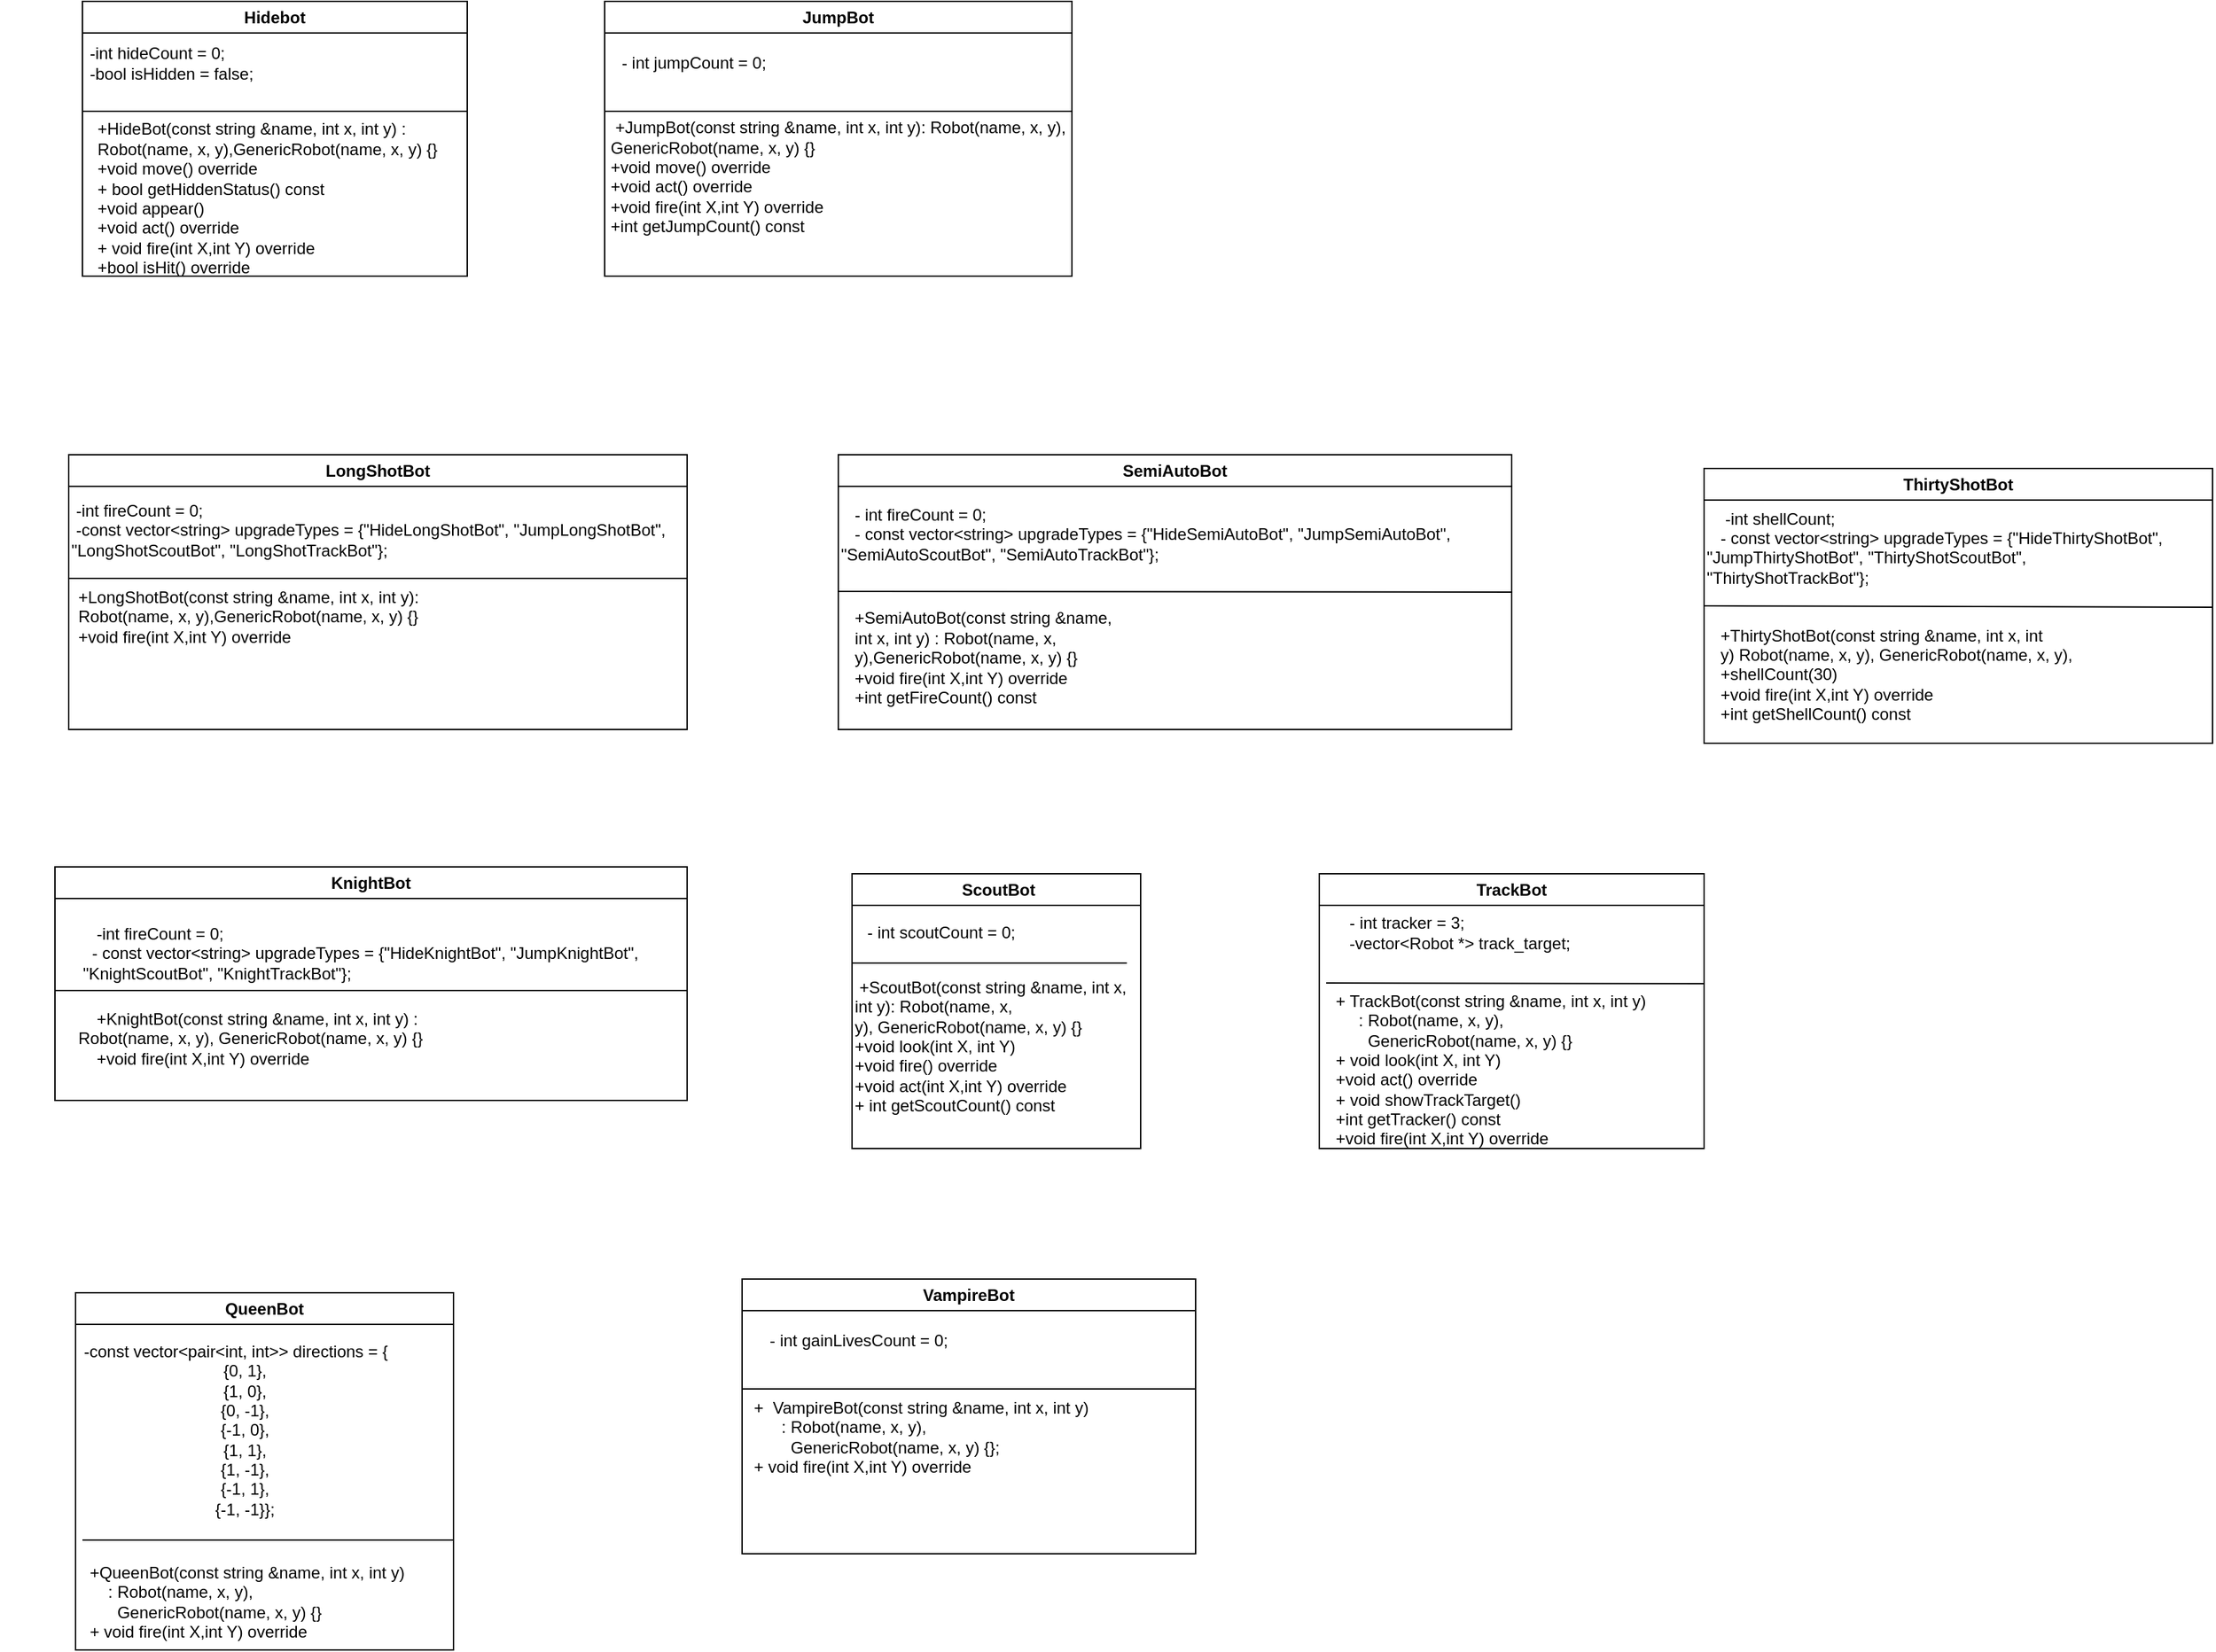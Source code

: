 <mxfile version="27.0.9">
  <diagram name="Page-1" id="7hEuU5L8WPl_ntsHJS8Y">
    <mxGraphModel dx="1804" dy="928" grid="1" gridSize="10" guides="1" tooltips="1" connect="1" arrows="1" fold="1" page="1" pageScale="1" pageWidth="850" pageHeight="1100" math="0" shadow="0">
      <root>
        <mxCell id="0" />
        <mxCell id="1" parent="0" />
        <mxCell id="CGvUghyQHNpQq5ck0WqS-1" value="Hidebot" style="swimlane;whiteSpace=wrap;html=1;" parent="1" vertex="1">
          <mxGeometry x="110" y="110" width="280" height="200" as="geometry" />
        </mxCell>
        <mxCell id="CGvUghyQHNpQq5ck0WqS-2" value="&lt;div&gt;&amp;nbsp; &amp;nbsp; -int hideCount = 0;&lt;/div&gt;&lt;div&gt;&amp;nbsp; &amp;nbsp; -bool isHidden = false;&lt;/div&gt;" style="text;html=1;align=left;verticalAlign=middle;whiteSpace=wrap;rounded=0;" parent="CGvUghyQHNpQq5ck0WqS-1" vertex="1">
          <mxGeometry x="-10" y="30" width="170" height="30" as="geometry" />
        </mxCell>
        <mxCell id="CGvUghyQHNpQq5ck0WqS-3" value="&lt;div style=&quot;text-align: left;&quot;&gt;+HideBot(const string &amp;amp;name, int x, int y)&lt;span style=&quot;background-color: transparent; color: light-dark(rgb(0, 0, 0), rgb(255, 255, 255));&quot;&gt;&amp;nbsp;: Robot(name, x, y),&lt;/span&gt;&lt;span style=&quot;background-color: transparent; color: light-dark(rgb(0, 0, 0), rgb(255, 255, 255));&quot;&gt;GenericRobot(name, x, y) {}&lt;/span&gt;&lt;/div&gt;&lt;div style=&quot;text-align: left;&quot;&gt;&lt;span style=&quot;background-color: transparent; color: light-dark(rgb(0, 0, 0), rgb(255, 255, 255));&quot;&gt;+void move() override&lt;/span&gt;&lt;/div&gt;&lt;div style=&quot;text-align: left;&quot;&gt;+ bool getHiddenStatus() const&lt;/div&gt;&lt;div style=&quot;text-align: left;&quot;&gt;+void appear()&lt;/div&gt;&lt;div style=&quot;text-align: left;&quot;&gt;+void act() override&lt;/div&gt;&lt;div style=&quot;text-align: left;&quot;&gt;+ void fire(&lt;span style=&quot;background-color: transparent; color: light-dark(rgb(0, 0, 0), rgb(255, 255, 255));&quot;&gt;int X,int Y&lt;/span&gt;&lt;span style=&quot;background-color: transparent; color: light-dark(rgb(0, 0, 0), rgb(255, 255, 255));&quot;&gt;) override&lt;/span&gt;&lt;/div&gt;&lt;div style=&quot;text-align: left;&quot;&gt;+bool isHit() override&lt;/div&gt;&lt;div style=&quot;text-align: left;&quot;&gt;&lt;br&gt;&lt;/div&gt;&lt;div&gt;&lt;br&gt;&lt;/div&gt;&lt;div&gt;&lt;br&gt;&lt;/div&gt;" style="text;html=1;align=center;verticalAlign=middle;whiteSpace=wrap;rounded=0;" parent="CGvUghyQHNpQq5ck0WqS-1" vertex="1">
          <mxGeometry x="10" y="150" width="270" height="30" as="geometry" />
        </mxCell>
        <mxCell id="CGvUghyQHNpQq5ck0WqS-4" value="" style="endArrow=none;html=1;rounded=0;" parent="1" edge="1">
          <mxGeometry width="50" height="50" relative="1" as="geometry">
            <mxPoint x="110" y="190" as="sourcePoint" />
            <mxPoint x="390" y="190" as="targetPoint" />
          </mxGeometry>
        </mxCell>
        <mxCell id="CGvUghyQHNpQq5ck0WqS-5" value="JumpBot" style="swimlane;whiteSpace=wrap;html=1;" parent="1" vertex="1">
          <mxGeometry x="490" y="110" width="340" height="200" as="geometry" />
        </mxCell>
        <mxCell id="CGvUghyQHNpQq5ck0WqS-6" value="-&amp;nbsp;int jumpCount = 0;" style="text;html=1;align=center;verticalAlign=middle;whiteSpace=wrap;rounded=0;" parent="CGvUghyQHNpQq5ck0WqS-5" vertex="1">
          <mxGeometry y="30" width="130" height="30" as="geometry" />
        </mxCell>
        <mxCell id="CGvUghyQHNpQq5ck0WqS-10" value="" style="endArrow=none;html=1;rounded=0;" parent="CGvUghyQHNpQq5ck0WqS-5" edge="1">
          <mxGeometry width="50" height="50" relative="1" as="geometry">
            <mxPoint y="80" as="sourcePoint" />
            <mxPoint x="340" y="80" as="targetPoint" />
          </mxGeometry>
        </mxCell>
        <mxCell id="CGvUghyQHNpQq5ck0WqS-7" value="&lt;div style=&quot;text-align: left;&quot;&gt;&amp;nbsp;+JumpBot(const string &amp;amp;name, int x, int y)&lt;span style=&quot;background-color: transparent; color: light-dark(rgb(0, 0, 0), rgb(255, 255, 255));&quot;&gt;: Robot(name, x, y),&lt;/span&gt;&lt;/div&gt;&lt;div style=&quot;text-align: left;&quot;&gt;GenericRobot(name, x, y) {}&lt;/div&gt;&lt;div style=&quot;text-align: left;&quot;&gt;&lt;span style=&quot;background-color: transparent; color: light-dark(rgb(0, 0, 0), rgb(255, 255, 255));&quot;&gt;+void move() override&lt;/span&gt;&lt;/div&gt;&lt;div style=&quot;text-align: left;&quot;&gt;+void act() override&lt;/div&gt;&lt;div style=&quot;text-align: left;&quot;&gt;+void fire(&lt;span style=&quot;background-color: transparent; color: light-dark(rgb(0, 0, 0), rgb(255, 255, 255));&quot;&gt;int X,int Y&lt;/span&gt;&lt;span style=&quot;background-color: transparent; color: light-dark(rgb(0, 0, 0), rgb(255, 255, 255));&quot;&gt;) override&lt;/span&gt;&lt;/div&gt;&lt;div style=&quot;text-align: left;&quot;&gt;+int getJumpCount() const&lt;/div&gt;&lt;div&gt;&lt;br&gt;&lt;/div&gt;" style="text;html=1;align=center;verticalAlign=middle;whiteSpace=wrap;rounded=0;" parent="CGvUghyQHNpQq5ck0WqS-5" vertex="1">
          <mxGeometry y="120" width="340" height="30" as="geometry" />
        </mxCell>
        <mxCell id="CGvUghyQHNpQq5ck0WqS-12" value="LongShotBot" style="swimlane;whiteSpace=wrap;html=1;" parent="1" vertex="1">
          <mxGeometry x="100" y="440" width="450" height="200" as="geometry" />
        </mxCell>
        <mxCell id="CGvUghyQHNpQq5ck0WqS-8" value="&lt;div&gt;&amp;nbsp;-int fireCount = 0;&lt;/div&gt;&lt;div&gt;&amp;nbsp;-const vector&amp;lt;string&amp;gt; upgradeTypes = {&quot;HideLongShotBot&quot;, &quot;JumpLongShotBot&quot;, &quot;LongShotScoutBot&quot;, &quot;LongShotTrackBot&quot;};&lt;/div&gt;" style="text;html=1;align=left;verticalAlign=middle;whiteSpace=wrap;rounded=0;" parent="CGvUghyQHNpQq5ck0WqS-12" vertex="1">
          <mxGeometry y="40" width="450" height="30" as="geometry" />
        </mxCell>
        <mxCell id="CGvUghyQHNpQq5ck0WqS-9" value="&lt;div&gt;+LongShotBot(const string &amp;amp;name, int x, int y)&lt;span style=&quot;background-color: transparent; color: light-dark(rgb(0, 0, 0), rgb(255, 255, 255));&quot;&gt;: Robot(name, x, y),&lt;/span&gt;&lt;span style=&quot;background-color: transparent; color: light-dark(rgb(0, 0, 0), rgb(255, 255, 255));&quot;&gt;GenericRobot(name, x, y) {}&lt;/span&gt;&lt;/div&gt;&lt;div&gt;&lt;span style=&quot;background-color: transparent; color: light-dark(rgb(0, 0, 0), rgb(255, 255, 255));&quot;&gt;+void fire(&lt;/span&gt;&lt;span style=&quot;background-color: transparent; color: light-dark(rgb(0, 0, 0), rgb(255, 255, 255));&quot;&gt;int X,int Y&lt;/span&gt;&lt;span style=&quot;background-color: transparent; color: light-dark(rgb(0, 0, 0), rgb(255, 255, 255));&quot;&gt;) override&lt;/span&gt;&lt;/div&gt;&lt;div&gt;&lt;br&gt;&lt;/div&gt;" style="text;html=1;align=left;verticalAlign=middle;whiteSpace=wrap;rounded=0;" parent="CGvUghyQHNpQq5ck0WqS-12" vertex="1">
          <mxGeometry x="5" y="110" width="290" height="30" as="geometry" />
        </mxCell>
        <mxCell id="CGvUghyQHNpQq5ck0WqS-13" value="" style="endArrow=none;html=1;rounded=0;" parent="1" edge="1">
          <mxGeometry width="50" height="50" relative="1" as="geometry">
            <mxPoint x="100" y="530" as="sourcePoint" />
            <mxPoint x="550" y="530" as="targetPoint" />
          </mxGeometry>
        </mxCell>
        <mxCell id="CGvUghyQHNpQq5ck0WqS-14" value="SemiAutoBot" style="swimlane;whiteSpace=wrap;html=1;" parent="1" vertex="1">
          <mxGeometry x="660" y="440" width="490" height="200" as="geometry" />
        </mxCell>
        <mxCell id="CGvUghyQHNpQq5ck0WqS-17" value="&lt;div&gt;+SemiAutoBot(const string &amp;amp;name, int x, int y)&lt;span style=&quot;background-color: transparent; color: light-dark(rgb(0, 0, 0), rgb(255, 255, 255));&quot;&gt;&amp;nbsp;: Robot(name, x, y),&lt;/span&gt;&lt;span style=&quot;background-color: transparent; color: light-dark(rgb(0, 0, 0), rgb(255, 255, 255));&quot;&gt;GenericRobot(name, x, y) {}&lt;/span&gt;&lt;/div&gt;&lt;div&gt;&lt;span style=&quot;background-color: transparent; color: light-dark(rgb(0, 0, 0), rgb(255, 255, 255));&quot;&gt;+void fire(&lt;/span&gt;&lt;span style=&quot;background-color: transparent; color: light-dark(rgb(0, 0, 0), rgb(255, 255, 255));&quot;&gt;int X,int Y&lt;/span&gt;&lt;span style=&quot;background-color: transparent; color: light-dark(rgb(0, 0, 0), rgb(255, 255, 255));&quot;&gt;) override&lt;/span&gt;&lt;/div&gt;&lt;div&gt;+int getFireCount() const&lt;/div&gt;&lt;div&gt;&lt;br&gt;&lt;/div&gt;" style="text;html=1;align=left;verticalAlign=middle;whiteSpace=wrap;rounded=0;" parent="CGvUghyQHNpQq5ck0WqS-14" vertex="1">
          <mxGeometry x="10" y="140" width="200" height="30" as="geometry" />
        </mxCell>
        <mxCell id="CGvUghyQHNpQq5ck0WqS-16" value="&lt;div&gt;&amp;nbsp; &amp;nbsp;- int fireCount = 0;&lt;/div&gt;&lt;div&gt;&amp;nbsp; &amp;nbsp;- const vector&amp;lt;string&amp;gt; upgradeTypes = {&quot;HideSemiAutoBot&quot;, &quot;JumpSemiAutoBot&quot;, &quot;SemiAutoScoutBot&quot;, &quot;SemiAutoTrackBot&quot;};&lt;/div&gt;&lt;div&gt;&lt;br&gt;&lt;/div&gt;" style="text;html=1;align=left;verticalAlign=middle;whiteSpace=wrap;rounded=0;" parent="CGvUghyQHNpQq5ck0WqS-14" vertex="1">
          <mxGeometry y="50" width="490" height="30" as="geometry" />
        </mxCell>
        <mxCell id="CGvUghyQHNpQq5ck0WqS-20" value="" style="endArrow=none;html=1;rounded=0;entryX=1;entryY=0.5;entryDx=0;entryDy=0;" parent="CGvUghyQHNpQq5ck0WqS-14" target="CGvUghyQHNpQq5ck0WqS-14" edge="1">
          <mxGeometry width="50" height="50" relative="1" as="geometry">
            <mxPoint y="99.5" as="sourcePoint" />
            <mxPoint x="480" y="100" as="targetPoint" />
          </mxGeometry>
        </mxCell>
        <mxCell id="CGvUghyQHNpQq5ck0WqS-15" value="&lt;div&gt;&lt;br&gt;&lt;/div&gt;" style="text;strokeColor=none;fillColor=none;align=left;verticalAlign=middle;spacingLeft=4;spacingRight=4;overflow=hidden;points=[[0,0.5],[1,0.5]];portConstraint=eastwest;rotatable=0;whiteSpace=wrap;html=1;" parent="1" vertex="1">
          <mxGeometry x="350" y="830" width="290" height="30" as="geometry" />
        </mxCell>
        <mxCell id="CGvUghyQHNpQq5ck0WqS-21" value="ThirtyShotBot" style="swimlane;whiteSpace=wrap;html=1;" parent="1" vertex="1">
          <mxGeometry x="1290" y="450" width="370" height="200" as="geometry" />
        </mxCell>
        <mxCell id="CGvUghyQHNpQq5ck0WqS-18" value="&lt;div&gt;&amp;nbsp; &amp;nbsp; -int shellCount;&lt;/div&gt;&lt;div&gt;&amp;nbsp; &amp;nbsp;- const vector&amp;lt;string&amp;gt; upgradeTypes = {&quot;HideThirtyShotBot&quot;, &quot;JumpThirtyShotBot&quot;, &quot;ThirtyShotScoutBot&quot;, &quot;ThirtyShotTrackBot&quot;};&lt;/div&gt;&lt;div&gt;&lt;br&gt;&lt;/div&gt;" style="text;html=1;align=left;verticalAlign=middle;whiteSpace=wrap;rounded=0;" parent="CGvUghyQHNpQq5ck0WqS-21" vertex="1">
          <mxGeometry y="50" width="342.5" height="30" as="geometry" />
        </mxCell>
        <mxCell id="CGvUghyQHNpQq5ck0WqS-23" value="" style="endArrow=none;html=1;rounded=0;" parent="CGvUghyQHNpQq5ck0WqS-21" edge="1">
          <mxGeometry width="50" height="50" relative="1" as="geometry">
            <mxPoint y="100" as="sourcePoint" />
            <mxPoint x="370" y="101" as="targetPoint" />
          </mxGeometry>
        </mxCell>
        <mxCell id="CGvUghyQHNpQq5ck0WqS-19" value="&lt;div&gt;+ThirtyShotBot(const string &amp;amp;name, int x, int y)&lt;span style=&quot;background-color: transparent; color: light-dark(rgb(0, 0, 0), rgb(255, 255, 255));&quot;&gt;&amp;nbsp;Robot(name, x, y),&lt;/span&gt;&lt;span style=&quot;background-color: transparent; color: light-dark(rgb(0, 0, 0), rgb(255, 255, 255));&quot;&gt;&amp;nbsp;GenericRobot(name, x, y),&lt;/span&gt;&lt;/div&gt;&lt;div&gt;+shellCount(30)&lt;/div&gt;&lt;div&gt;+void fire(&lt;span style=&quot;background-color: transparent; color: light-dark(rgb(0, 0, 0), rgb(255, 255, 255));&quot;&gt;int X,int Y&lt;/span&gt;&lt;span style=&quot;background-color: transparent; color: light-dark(rgb(0, 0, 0), rgb(255, 255, 255));&quot;&gt;) override&lt;/span&gt;&lt;/div&gt;&lt;div&gt;+int getShellCount() const&lt;/div&gt;" style="text;html=1;align=left;verticalAlign=middle;whiteSpace=wrap;rounded=0;" parent="CGvUghyQHNpQq5ck0WqS-21" vertex="1">
          <mxGeometry x="10" y="130" width="260" height="40" as="geometry" />
        </mxCell>
        <mxCell id="CGvUghyQHNpQq5ck0WqS-24" value="KnightBot" style="swimlane;whiteSpace=wrap;html=1;" parent="1" vertex="1">
          <mxGeometry x="90" y="740" width="460" height="170" as="geometry" />
        </mxCell>
        <mxCell id="CGvUghyQHNpQq5ck0WqS-26" value="" style="endArrow=none;html=1;rounded=0;" parent="CGvUghyQHNpQq5ck0WqS-24" edge="1">
          <mxGeometry width="50" height="50" relative="1" as="geometry">
            <mxPoint y="90" as="sourcePoint" />
            <mxPoint x="460" y="90" as="targetPoint" />
          </mxGeometry>
        </mxCell>
        <mxCell id="CGvUghyQHNpQq5ck0WqS-27" value="&lt;div&gt;&amp;nbsp; &amp;nbsp; +KnightBot(const string &amp;amp;name, int x, int y)&lt;span style=&quot;background-color: transparent; color: light-dark(rgb(0, 0, 0), rgb(255, 255, 255));&quot;&gt;&amp;nbsp;: Robot(name, x, y),&lt;/span&gt;&lt;span style=&quot;background-color: transparent; color: light-dark(rgb(0, 0, 0), rgb(255, 255, 255));&quot;&gt;&amp;nbsp;GenericRobot(name, x, y) {}&lt;/span&gt;&lt;/div&gt;&lt;div&gt;&lt;span style=&quot;background-color: transparent; color: light-dark(rgb(0, 0, 0), rgb(255, 255, 255));&quot;&gt;&amp;nbsp; &amp;nbsp; +void fire(&lt;/span&gt;&lt;span style=&quot;background-color: transparent; color: light-dark(rgb(0, 0, 0), rgb(255, 255, 255));&quot;&gt;int X,int Y&lt;/span&gt;&lt;span style=&quot;background-color: transparent; color: light-dark(rgb(0, 0, 0), rgb(255, 255, 255));&quot;&gt;) override&lt;/span&gt;&lt;/div&gt;" style="text;html=1;align=left;verticalAlign=middle;whiteSpace=wrap;rounded=0;" parent="CGvUghyQHNpQq5ck0WqS-24" vertex="1">
          <mxGeometry x="15" y="110" width="320" height="30" as="geometry" />
        </mxCell>
        <mxCell id="CGvUghyQHNpQq5ck0WqS-25" value="&lt;div&gt;&amp;nbsp; &amp;nbsp; -int fireCount = 0;&lt;/div&gt;&lt;div style=&quot;&quot;&gt;&amp;nbsp; &amp;nbsp;- const vector&amp;lt;string&amp;gt; upgradeTypes = {&quot;HideKnightBot&quot;, &quot;JumpKnightBot&quot;,&lt;/div&gt;&lt;div style=&quot;&quot;&gt;&amp;nbsp;&quot;KnightScoutBot&quot;, &quot;KnightTrackBot&quot;};&lt;/div&gt;" style="text;html=1;align=left;verticalAlign=middle;resizable=0;points=[];autosize=1;strokeColor=none;fillColor=none;" parent="1" vertex="1">
          <mxGeometry x="105" y="773" width="430" height="60" as="geometry" />
        </mxCell>
        <mxCell id="CGvUghyQHNpQq5ck0WqS-28" value="&amp;nbsp;ScoutBot" style="swimlane;whiteSpace=wrap;html=1;" parent="1" vertex="1">
          <mxGeometry x="670" y="745" width="210" height="200" as="geometry" />
        </mxCell>
        <mxCell id="CGvUghyQHNpQq5ck0WqS-29" value="- int scoutCount = 0;" style="text;html=1;align=center;verticalAlign=middle;whiteSpace=wrap;rounded=0;" parent="CGvUghyQHNpQq5ck0WqS-28" vertex="1">
          <mxGeometry y="28" width="130" height="30" as="geometry" />
        </mxCell>
        <mxCell id="CGvUghyQHNpQq5ck0WqS-30" value="&lt;div&gt;&amp;nbsp;+ScoutBot(const string &amp;amp;name, int x, int y)&lt;span style=&quot;background-color: transparent; color: light-dark(rgb(0, 0, 0), rgb(255, 255, 255));&quot;&gt;: Robot(name, x, y),&lt;/span&gt;&lt;span style=&quot;background-color: transparent; color: light-dark(rgb(0, 0, 0), rgb(255, 255, 255));&quot;&gt;&amp;nbsp;GenericRobot(name, x, y) {}&lt;/span&gt;&lt;/div&gt;&lt;div&gt;&lt;span style=&quot;background-color: transparent; color: light-dark(rgb(0, 0, 0), rgb(255, 255, 255));&quot;&gt;+void look(int X, int Y)&lt;/span&gt;&lt;/div&gt;&lt;div&gt;+void fire() override&lt;/div&gt;&lt;div&gt;+void act(&lt;span style=&quot;background-color: transparent; color: light-dark(rgb(0, 0, 0), rgb(255, 255, 255));&quot;&gt;int X,int Y&lt;/span&gt;&lt;span style=&quot;background-color: transparent; color: light-dark(rgb(0, 0, 0), rgb(255, 255, 255));&quot;&gt;) override&lt;/span&gt;&lt;/div&gt;&lt;div&gt;+ int getScoutCount() const&lt;/div&gt;&lt;div&gt;&lt;br&gt;&lt;/div&gt;&lt;div&gt;&lt;br&gt;&lt;/div&gt;" style="text;html=1;align=left;verticalAlign=middle;whiteSpace=wrap;rounded=0;" parent="CGvUghyQHNpQq5ck0WqS-28" vertex="1">
          <mxGeometry y="125" width="210" height="30" as="geometry" />
        </mxCell>
        <mxCell id="CGvUghyQHNpQq5ck0WqS-33" value="" style="endArrow=none;html=1;rounded=0;" parent="1" edge="1">
          <mxGeometry width="50" height="50" relative="1" as="geometry">
            <mxPoint x="670" y="810" as="sourcePoint" />
            <mxPoint x="870" y="810" as="targetPoint" />
          </mxGeometry>
        </mxCell>
        <mxCell id="CGvUghyQHNpQq5ck0WqS-34" value="TrackBot" style="swimlane;whiteSpace=wrap;html=1;" parent="1" vertex="1">
          <mxGeometry x="1010" y="745" width="280" height="200" as="geometry" />
        </mxCell>
        <mxCell id="CGvUghyQHNpQq5ck0WqS-31" value="&lt;div&gt;&amp;nbsp; &amp;nbsp;- int tracker = 3;&lt;/div&gt;&lt;div&gt;&amp;nbsp; &amp;nbsp;-vector&amp;lt;Robot *&amp;gt; track_target;&lt;/div&gt;" style="text;html=1;align=left;verticalAlign=middle;whiteSpace=wrap;rounded=0;" parent="CGvUghyQHNpQq5ck0WqS-34" vertex="1">
          <mxGeometry x="10" y="28" width="190" height="30" as="geometry" />
        </mxCell>
        <mxCell id="CGvUghyQHNpQq5ck0WqS-37" value="" style="endArrow=none;html=1;rounded=0;" parent="CGvUghyQHNpQq5ck0WqS-34" edge="1">
          <mxGeometry width="50" height="50" relative="1" as="geometry">
            <mxPoint x="5" y="79.5" as="sourcePoint" />
            <mxPoint x="280" y="80" as="targetPoint" />
          </mxGeometry>
        </mxCell>
        <mxCell id="CGvUghyQHNpQq5ck0WqS-32" value="&lt;div&gt;&amp;nbsp; &amp;nbsp;+ TrackBot(const string &amp;amp;name, int x, int y)&lt;/div&gt;&lt;div&gt;&amp;nbsp; &amp;nbsp; &amp;nbsp; &amp;nbsp; : Robot(name, x, y),&lt;/div&gt;&lt;div&gt;&amp;nbsp; &amp;nbsp; &amp;nbsp; &amp;nbsp; &amp;nbsp; GenericRobot(name, x, y) {}&lt;/div&gt;&lt;div&gt;&amp;nbsp; &amp;nbsp;+ void look(int X, int Y)&lt;/div&gt;&lt;div&gt;&lt;div&gt;&amp;nbsp; &amp;nbsp;+void act() override&lt;/div&gt;&lt;/div&gt;&lt;div&gt;&lt;span style=&quot;background-color: transparent; color: light-dark(rgb(0, 0, 0), rgb(255, 255, 255));&quot;&gt;&amp;nbsp; &amp;nbsp;+ void showTrackTarget()&lt;/span&gt;&lt;/div&gt;&lt;div&gt;&amp;nbsp; &amp;nbsp;+int getTracker() const&lt;/div&gt;&lt;div&gt;&lt;div&gt;&amp;nbsp; &amp;nbsp;+void fire(&lt;span style=&quot;background-color: transparent; color: light-dark(rgb(0, 0, 0), rgb(255, 255, 255));&quot;&gt;int X,int Y&lt;/span&gt;&lt;span style=&quot;background-color: transparent; color: light-dark(rgb(0, 0, 0), rgb(255, 255, 255));&quot;&gt;) override&lt;/span&gt;&lt;/div&gt;&lt;/div&gt;&lt;div&gt;&lt;br&gt;&lt;/div&gt;" style="text;html=1;align=left;verticalAlign=middle;whiteSpace=wrap;rounded=0;" parent="CGvUghyQHNpQq5ck0WqS-34" vertex="1">
          <mxGeometry y="135" width="280" height="30" as="geometry" />
        </mxCell>
        <mxCell id="CGvUghyQHNpQq5ck0WqS-38" value="QueenBot" style="swimlane;whiteSpace=wrap;html=1;" parent="1" vertex="1">
          <mxGeometry x="105" y="1050" width="275" height="260" as="geometry" />
        </mxCell>
        <mxCell id="CGvUghyQHNpQq5ck0WqS-39" value="&lt;div&gt;&amp;nbsp; &amp;nbsp; -const vector&amp;lt;pair&amp;lt;int, int&amp;gt;&amp;gt; directions = {&lt;/div&gt;&lt;div&gt;&amp;nbsp; &amp;nbsp; &amp;nbsp; &amp;nbsp; {0, 1},&lt;/div&gt;&lt;div&gt;&amp;nbsp; &amp;nbsp; &amp;nbsp; &amp;nbsp; {1, 0},&lt;/div&gt;&lt;div&gt;&amp;nbsp; &amp;nbsp; &amp;nbsp; &amp;nbsp; {0, -1},&lt;/div&gt;&lt;div&gt;&amp;nbsp; &amp;nbsp; &amp;nbsp; &amp;nbsp; {-1, 0},&lt;/div&gt;&lt;div&gt;&amp;nbsp; &amp;nbsp; &amp;nbsp; &amp;nbsp; {1, 1},&lt;/div&gt;&lt;div&gt;&amp;nbsp; &amp;nbsp; &amp;nbsp; &amp;nbsp; {1, -1},&lt;/div&gt;&lt;div&gt;&amp;nbsp; &amp;nbsp; &amp;nbsp; &amp;nbsp; {-1, 1},&lt;/div&gt;&lt;div&gt;&amp;nbsp; &amp;nbsp; &amp;nbsp; &amp;nbsp; {-1, -1}};&lt;/div&gt;" style="text;html=1;align=center;verticalAlign=middle;whiteSpace=wrap;rounded=0;" parent="CGvUghyQHNpQq5ck0WqS-38" vertex="1">
          <mxGeometry x="-55" y="85" width="330" height="30" as="geometry" />
        </mxCell>
        <mxCell id="CGvUghyQHNpQq5ck0WqS-40" value="&lt;div&gt;&amp;nbsp; &amp;nbsp; +QueenBot(const string &amp;amp;name, int x, int y)&lt;/div&gt;&lt;div&gt;&amp;nbsp; &amp;nbsp; &amp;nbsp; &amp;nbsp; : Robot(name, x, y),&lt;/div&gt;&lt;div&gt;&amp;nbsp; &amp;nbsp; &amp;nbsp; &amp;nbsp; &amp;nbsp; GenericRobot(name, x, y) {}&lt;/div&gt;&lt;div&gt;&lt;span style=&quot;background-color: transparent; color: light-dark(rgb(0, 0, 0), rgb(255, 255, 255));&quot;&gt;&amp;nbsp; &amp;nbsp; + void fire(&lt;/span&gt;&lt;span style=&quot;background-color: transparent; color: light-dark(rgb(0, 0, 0), rgb(255, 255, 255));&quot;&gt;int X,int Y&lt;/span&gt;&lt;span style=&quot;background-color: transparent; color: light-dark(rgb(0, 0, 0), rgb(255, 255, 255));&quot;&gt;) override&lt;/span&gt;&lt;/div&gt;" style="text;html=1;align=left;verticalAlign=middle;whiteSpace=wrap;rounded=0;" parent="CGvUghyQHNpQq5ck0WqS-38" vertex="1">
          <mxGeometry x="-5" y="210" width="270" height="30" as="geometry" />
        </mxCell>
        <mxCell id="CGvUghyQHNpQq5ck0WqS-41" value="" style="endArrow=none;html=1;rounded=0;" parent="1" edge="1">
          <mxGeometry width="50" height="50" relative="1" as="geometry">
            <mxPoint x="110" y="1230" as="sourcePoint" />
            <mxPoint x="380" y="1230" as="targetPoint" />
          </mxGeometry>
        </mxCell>
        <mxCell id="CGvUghyQHNpQq5ck0WqS-46" value="VampireBot" style="swimlane;whiteSpace=wrap;html=1;" parent="1" vertex="1">
          <mxGeometry x="590" y="1040" width="330" height="200" as="geometry" />
        </mxCell>
        <mxCell id="CGvUghyQHNpQq5ck0WqS-47" value="&amp;nbsp; &amp;nbsp;- int gainLivesCount = 0;" style="text;html=1;align=center;verticalAlign=middle;whiteSpace=wrap;rounded=0;" parent="CGvUghyQHNpQq5ck0WqS-46" vertex="1">
          <mxGeometry x="-20" y="30" width="200" height="30" as="geometry" />
        </mxCell>
        <mxCell id="CGvUghyQHNpQq5ck0WqS-48" value="" style="endArrow=none;html=1;rounded=0;" parent="CGvUghyQHNpQq5ck0WqS-46" edge="1">
          <mxGeometry width="50" height="50" relative="1" as="geometry">
            <mxPoint y="80" as="sourcePoint" />
            <mxPoint x="330" y="80" as="targetPoint" />
          </mxGeometry>
        </mxCell>
        <mxCell id="CGvUghyQHNpQq5ck0WqS-49" value="&lt;div&gt;&amp;nbsp; +&amp;nbsp; VampireBot(const string &amp;amp;name, int x, int y)&lt;/div&gt;&lt;div&gt;&amp;nbsp; &amp;nbsp; &amp;nbsp; &amp;nbsp; : Robot(name, x, y),&lt;/div&gt;&lt;div&gt;&amp;nbsp; &amp;nbsp; &amp;nbsp; &amp;nbsp; &amp;nbsp; GenericRobot(name, x, y) {};&lt;/div&gt;&lt;div&gt;&lt;span style=&quot;background-color: transparent; color: light-dark(rgb(0, 0, 0), rgb(255, 255, 255));&quot;&gt;&amp;nbsp; + void fire(&lt;/span&gt;&lt;span style=&quot;background-color: transparent; color: light-dark(rgb(0, 0, 0), rgb(255, 255, 255));&quot;&gt;int X,int Y&lt;/span&gt;&lt;span style=&quot;background-color: transparent; color: light-dark(rgb(0, 0, 0), rgb(255, 255, 255));&quot;&gt;) override&lt;/span&gt;&lt;/div&gt;" style="text;html=1;align=left;verticalAlign=middle;whiteSpace=wrap;rounded=0;" parent="CGvUghyQHNpQq5ck0WqS-46" vertex="1">
          <mxGeometry y="100" width="330" height="30" as="geometry" />
        </mxCell>
      </root>
    </mxGraphModel>
  </diagram>
</mxfile>
